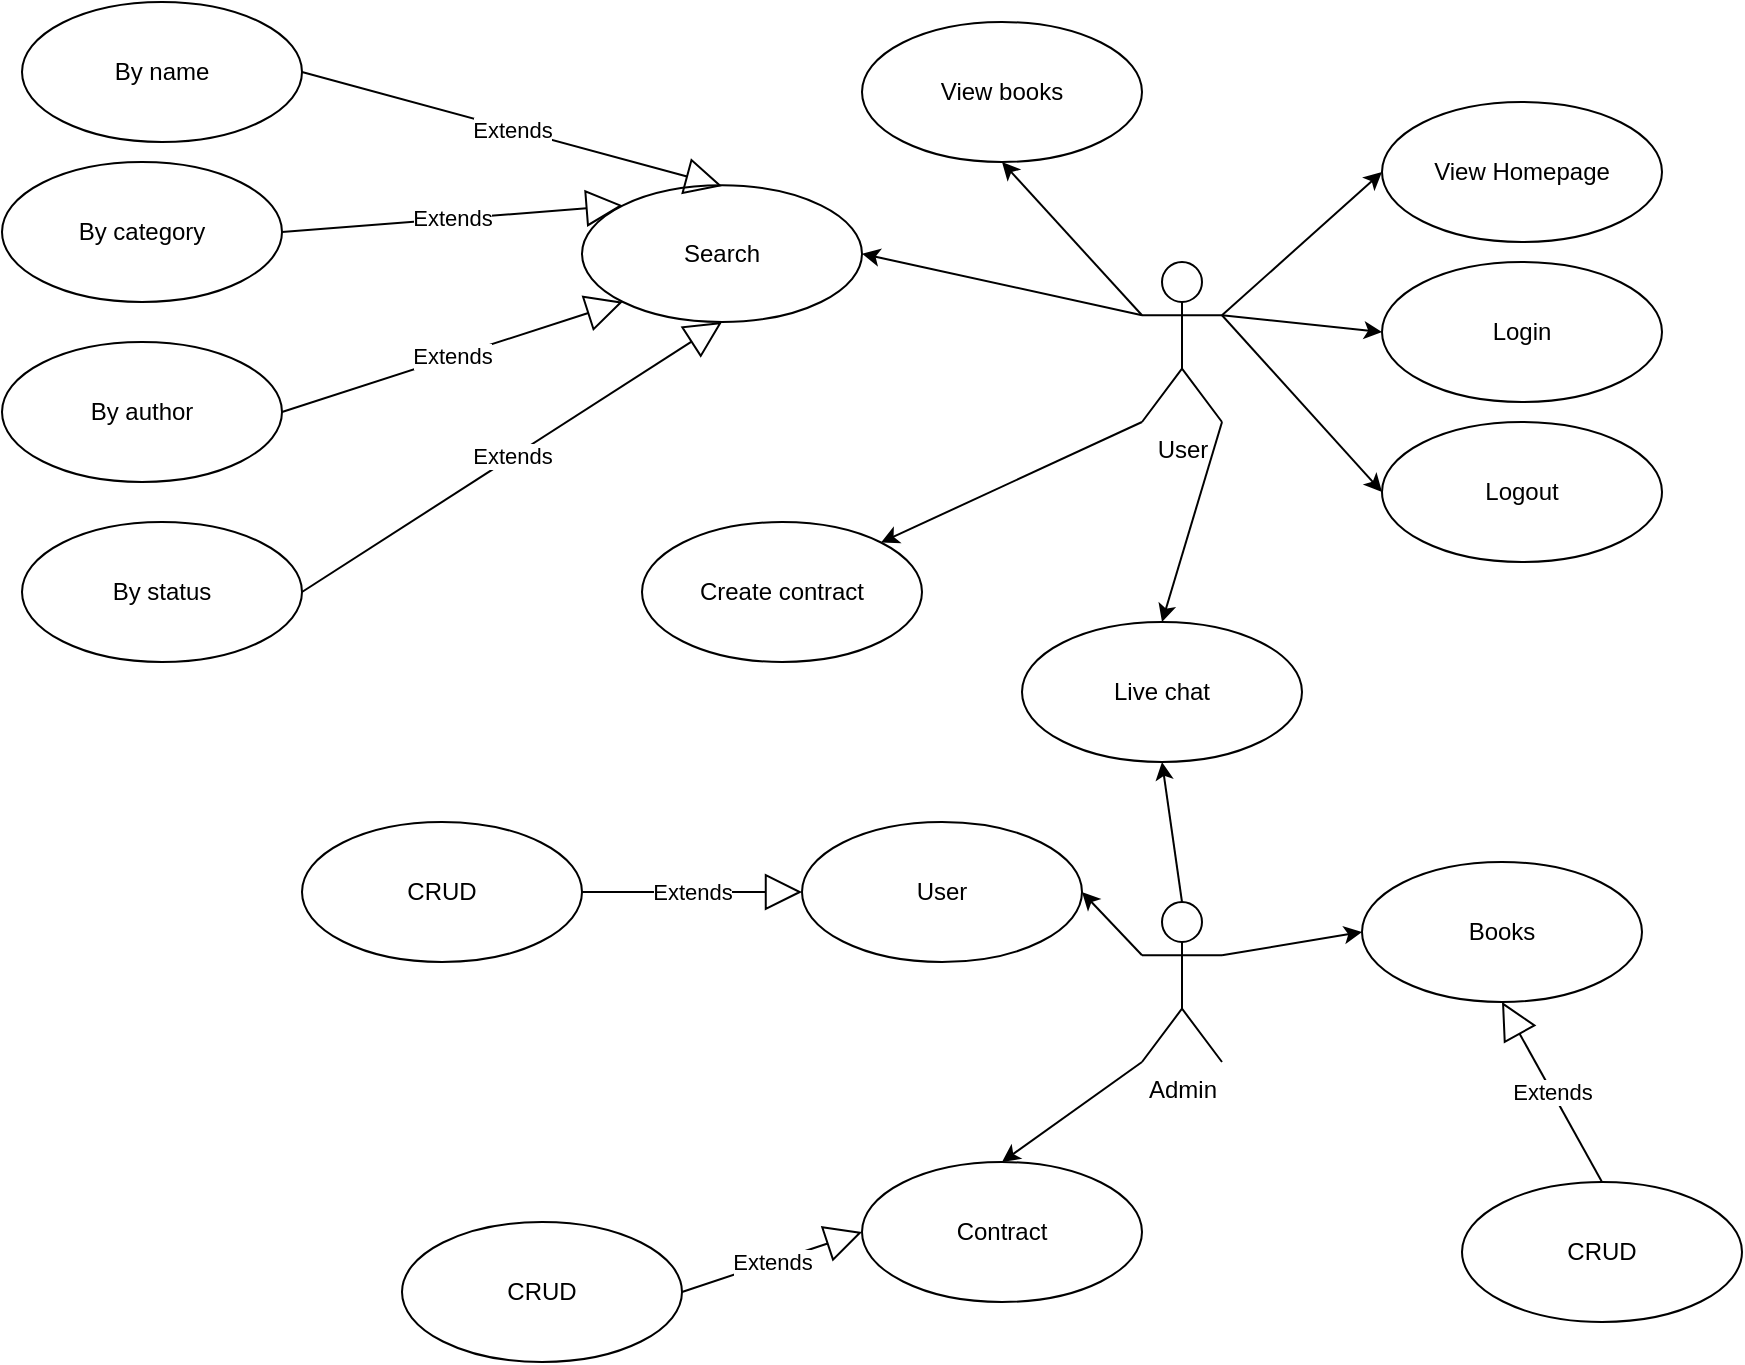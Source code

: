 <mxfile version="13.7.9" type="device"><diagram id="OFQXQHeQwJ6Ge36BTh8D" name="Page-1"><mxGraphModel dx="1796" dy="725" grid="1" gridSize="10" guides="1" tooltips="1" connect="1" arrows="1" fold="1" page="1" pageScale="1" pageWidth="850" pageHeight="1100" math="0" shadow="0"><root><mxCell id="0"/><mxCell id="1" parent="0"/><mxCell id="YX1xKCf0Ag8yRq270EQI-1" value="User" style="shape=umlActor;verticalLabelPosition=bottom;verticalAlign=top;html=1;outlineConnect=0;" vertex="1" parent="1"><mxGeometry x="540" y="160" width="40" height="80" as="geometry"/></mxCell><mxCell id="YX1xKCf0Ag8yRq270EQI-2" value="Admin" style="shape=umlActor;verticalLabelPosition=bottom;verticalAlign=top;html=1;outlineConnect=0;" vertex="1" parent="1"><mxGeometry x="540" y="480" width="40" height="80" as="geometry"/></mxCell><mxCell id="YX1xKCf0Ag8yRq270EQI-5" value="" style="endArrow=classic;html=1;exitX=1;exitY=0.333;exitDx=0;exitDy=0;exitPerimeter=0;entryX=0;entryY=0.5;entryDx=0;entryDy=0;" edge="1" parent="1" source="YX1xKCf0Ag8yRq270EQI-1" target="YX1xKCf0Ag8yRq270EQI-6"><mxGeometry width="50" height="50" relative="1" as="geometry"><mxPoint x="580" y="190" as="sourcePoint"/><mxPoint x="660" y="120" as="targetPoint"/></mxGeometry></mxCell><mxCell id="YX1xKCf0Ag8yRq270EQI-6" value="View Homepage" style="ellipse;whiteSpace=wrap;html=1;" vertex="1" parent="1"><mxGeometry x="660" y="80" width="140" height="70" as="geometry"/></mxCell><mxCell id="YX1xKCf0Ag8yRq270EQI-7" value="" style="endArrow=classic;html=1;entryX=0;entryY=0.5;entryDx=0;entryDy=0;exitX=1;exitY=0.333;exitDx=0;exitDy=0;exitPerimeter=0;" edge="1" parent="1" target="YX1xKCf0Ag8yRq270EQI-8" source="YX1xKCf0Ag8yRq270EQI-1"><mxGeometry width="50" height="50" relative="1" as="geometry"><mxPoint x="570" y="260" as="sourcePoint"/><mxPoint x="660" y="200" as="targetPoint"/></mxGeometry></mxCell><mxCell id="YX1xKCf0Ag8yRq270EQI-8" value="Login" style="ellipse;whiteSpace=wrap;html=1;" vertex="1" parent="1"><mxGeometry x="660" y="160" width="140" height="70" as="geometry"/></mxCell><mxCell id="YX1xKCf0Ag8yRq270EQI-9" value="" style="endArrow=classic;html=1;entryX=0;entryY=0.5;entryDx=0;entryDy=0;exitX=1;exitY=0.333;exitDx=0;exitDy=0;exitPerimeter=0;" edge="1" parent="1" target="YX1xKCf0Ag8yRq270EQI-10" source="YX1xKCf0Ag8yRq270EQI-1"><mxGeometry width="50" height="50" relative="1" as="geometry"><mxPoint x="580" y="190" as="sourcePoint"/><mxPoint x="660" y="280" as="targetPoint"/></mxGeometry></mxCell><mxCell id="YX1xKCf0Ag8yRq270EQI-10" value="Logout" style="ellipse;whiteSpace=wrap;html=1;" vertex="1" parent="1"><mxGeometry x="660" y="240" width="140" height="70" as="geometry"/></mxCell><mxCell id="YX1xKCf0Ag8yRq270EQI-11" value="" style="endArrow=classic;html=1;entryX=0.5;entryY=1;entryDx=0;entryDy=0;exitX=0;exitY=0.333;exitDx=0;exitDy=0;exitPerimeter=0;" edge="1" parent="1" target="YX1xKCf0Ag8yRq270EQI-12" source="YX1xKCf0Ag8yRq270EQI-1"><mxGeometry width="50" height="50" relative="1" as="geometry"><mxPoint x="320" y="146.667" as="sourcePoint"/><mxPoint x="400" y="80" as="targetPoint"/></mxGeometry></mxCell><mxCell id="YX1xKCf0Ag8yRq270EQI-12" value="View books" style="ellipse;whiteSpace=wrap;html=1;" vertex="1" parent="1"><mxGeometry x="400" y="40" width="140" height="70" as="geometry"/></mxCell><mxCell id="YX1xKCf0Ag8yRq270EQI-13" value="" style="endArrow=classic;html=1;entryX=1;entryY=0.5;entryDx=0;entryDy=0;exitX=0;exitY=0.333;exitDx=0;exitDy=0;exitPerimeter=0;" edge="1" parent="1" target="YX1xKCf0Ag8yRq270EQI-14" source="YX1xKCf0Ag8yRq270EQI-1"><mxGeometry width="50" height="50" relative="1" as="geometry"><mxPoint x="400" y="268.337" as="sourcePoint"/><mxPoint x="260" y="161.67" as="targetPoint"/></mxGeometry></mxCell><mxCell id="YX1xKCf0Ag8yRq270EQI-14" value="Search" style="ellipse;whiteSpace=wrap;html=1;" vertex="1" parent="1"><mxGeometry x="260" y="121.67" width="140" height="68.33" as="geometry"/></mxCell><mxCell id="YX1xKCf0Ag8yRq270EQI-15" value="" style="endArrow=classic;html=1;entryX=1;entryY=0;entryDx=0;entryDy=0;exitX=0;exitY=1;exitDx=0;exitDy=0;exitPerimeter=0;" edge="1" parent="1" target="YX1xKCf0Ag8yRq270EQI-16" source="YX1xKCf0Ag8yRq270EQI-1"><mxGeometry width="50" height="50" relative="1" as="geometry"><mxPoint x="500" y="479.997" as="sourcePoint"/><mxPoint x="360" y="373.33" as="targetPoint"/></mxGeometry></mxCell><mxCell id="YX1xKCf0Ag8yRq270EQI-16" value="Create contract" style="ellipse;whiteSpace=wrap;html=1;" vertex="1" parent="1"><mxGeometry x="290" y="290" width="140" height="70" as="geometry"/></mxCell><mxCell id="YX1xKCf0Ag8yRq270EQI-17" value="Extends" style="endArrow=block;endSize=16;endFill=0;html=1;exitX=1;exitY=0.5;exitDx=0;exitDy=0;" edge="1" parent="1" source="YX1xKCf0Ag8yRq270EQI-21"><mxGeometry width="160" relative="1" as="geometry"><mxPoint x="120" y="70" as="sourcePoint"/><mxPoint x="330" y="122" as="targetPoint"/></mxGeometry></mxCell><mxCell id="YX1xKCf0Ag8yRq270EQI-18" value="Extends" style="endArrow=block;endSize=16;endFill=0;html=1;entryX=0;entryY=0;entryDx=0;entryDy=0;exitX=1;exitY=0.5;exitDx=0;exitDy=0;" edge="1" parent="1" source="YX1xKCf0Ag8yRq270EQI-22" target="YX1xKCf0Ag8yRq270EQI-14"><mxGeometry width="160" relative="1" as="geometry"><mxPoint x="120" y="120" as="sourcePoint"/><mxPoint x="340" y="131.67" as="targetPoint"/></mxGeometry></mxCell><mxCell id="YX1xKCf0Ag8yRq270EQI-19" value="Extends" style="endArrow=block;endSize=16;endFill=0;html=1;entryX=0;entryY=1;entryDx=0;entryDy=0;exitX=1;exitY=0.5;exitDx=0;exitDy=0;" edge="1" parent="1" source="YX1xKCf0Ag8yRq270EQI-23" target="YX1xKCf0Ag8yRq270EQI-14"><mxGeometry width="160" relative="1" as="geometry"><mxPoint x="110" y="230" as="sourcePoint"/><mxPoint x="350" y="141.67" as="targetPoint"/></mxGeometry></mxCell><mxCell id="YX1xKCf0Ag8yRq270EQI-20" value="Extends" style="endArrow=block;endSize=16;endFill=0;html=1;entryX=0.5;entryY=1;entryDx=0;entryDy=0;exitX=1;exitY=0.5;exitDx=0;exitDy=0;" edge="1" parent="1" source="YX1xKCf0Ag8yRq270EQI-24" target="YX1xKCf0Ag8yRq270EQI-14"><mxGeometry width="160" relative="1" as="geometry"><mxPoint x="120" y="320" as="sourcePoint"/><mxPoint x="360" y="151.67" as="targetPoint"/></mxGeometry></mxCell><mxCell id="YX1xKCf0Ag8yRq270EQI-21" value="By name" style="ellipse;whiteSpace=wrap;html=1;" vertex="1" parent="1"><mxGeometry x="-20" y="30" width="140" height="70" as="geometry"/></mxCell><mxCell id="YX1xKCf0Ag8yRq270EQI-22" value="By category" style="ellipse;whiteSpace=wrap;html=1;" vertex="1" parent="1"><mxGeometry x="-30" y="110" width="140" height="70" as="geometry"/></mxCell><mxCell id="YX1xKCf0Ag8yRq270EQI-23" value="By author" style="ellipse;whiteSpace=wrap;html=1;" vertex="1" parent="1"><mxGeometry x="-30" y="200" width="140" height="70" as="geometry"/></mxCell><mxCell id="YX1xKCf0Ag8yRq270EQI-24" value="By status" style="ellipse;whiteSpace=wrap;html=1;" vertex="1" parent="1"><mxGeometry x="-20" y="290" width="140" height="70" as="geometry"/></mxCell><mxCell id="YX1xKCf0Ag8yRq270EQI-26" value="" style="endArrow=classic;html=1;entryX=0.5;entryY=0;entryDx=0;entryDy=0;exitX=1;exitY=1;exitDx=0;exitDy=0;exitPerimeter=0;" edge="1" parent="1" target="YX1xKCf0Ag8yRq270EQI-27" source="YX1xKCf0Ag8yRq270EQI-1"><mxGeometry width="50" height="50" relative="1" as="geometry"><mxPoint x="760" y="280" as="sourcePoint"/><mxPoint x="550" y="423.33" as="targetPoint"/></mxGeometry></mxCell><mxCell id="YX1xKCf0Ag8yRq270EQI-27" value="Live chat" style="ellipse;whiteSpace=wrap;html=1;" vertex="1" parent="1"><mxGeometry x="480" y="340" width="140" height="70" as="geometry"/></mxCell><mxCell id="YX1xKCf0Ag8yRq270EQI-28" value="" style="endArrow=classic;html=1;entryX=0.5;entryY=1;entryDx=0;entryDy=0;exitX=0.5;exitY=0;exitDx=0;exitDy=0;exitPerimeter=0;" edge="1" parent="1" source="YX1xKCf0Ag8yRq270EQI-2" target="YX1xKCf0Ag8yRq270EQI-27"><mxGeometry width="50" height="50" relative="1" as="geometry"><mxPoint x="590" y="250" as="sourcePoint"/><mxPoint x="560" y="350" as="targetPoint"/></mxGeometry></mxCell><mxCell id="YX1xKCf0Ag8yRq270EQI-31" value="Extends" style="endArrow=block;endSize=16;endFill=0;html=1;exitX=1;exitY=0.5;exitDx=0;exitDy=0;entryX=0;entryY=0.5;entryDx=0;entryDy=0;" edge="1" parent="1" source="YX1xKCf0Ag8yRq270EQI-32" target="YX1xKCf0Ag8yRq270EQI-37"><mxGeometry width="160" relative="1" as="geometry"><mxPoint x="260" y="470" as="sourcePoint"/><mxPoint x="370" y="475" as="targetPoint"/></mxGeometry></mxCell><mxCell id="YX1xKCf0Ag8yRq270EQI-32" value="CRUD" style="ellipse;whiteSpace=wrap;html=1;" vertex="1" parent="1"><mxGeometry x="120" y="440" width="140" height="70" as="geometry"/></mxCell><mxCell id="YX1xKCf0Ag8yRq270EQI-34" value="CRUD" style="ellipse;whiteSpace=wrap;html=1;" vertex="1" parent="1"><mxGeometry x="700" y="620" width="140" height="70" as="geometry"/></mxCell><mxCell id="YX1xKCf0Ag8yRq270EQI-36" value="CRUD" style="ellipse;whiteSpace=wrap;html=1;" vertex="1" parent="1"><mxGeometry x="170" y="640" width="140" height="70" as="geometry"/></mxCell><mxCell id="YX1xKCf0Ag8yRq270EQI-37" value="User" style="ellipse;whiteSpace=wrap;html=1;" vertex="1" parent="1"><mxGeometry x="370" y="440" width="140" height="70" as="geometry"/></mxCell><mxCell id="YX1xKCf0Ag8yRq270EQI-39" value="Contract" style="ellipse;whiteSpace=wrap;html=1;" vertex="1" parent="1"><mxGeometry x="400" y="610" width="140" height="70" as="geometry"/></mxCell><mxCell id="YX1xKCf0Ag8yRq270EQI-40" value="Extends" style="endArrow=block;endSize=16;endFill=0;html=1;exitX=1;exitY=0.5;exitDx=0;exitDy=0;entryX=0;entryY=0.5;entryDx=0;entryDy=0;" edge="1" parent="1" source="YX1xKCf0Ag8yRq270EQI-36" target="YX1xKCf0Ag8yRq270EQI-39"><mxGeometry width="160" relative="1" as="geometry"><mxPoint x="270" y="485" as="sourcePoint"/><mxPoint x="380" y="485" as="targetPoint"/></mxGeometry></mxCell><mxCell id="YX1xKCf0Ag8yRq270EQI-41" value="" style="endArrow=classic;html=1;entryX=1;entryY=0.5;entryDx=0;entryDy=0;exitX=0;exitY=0.333;exitDx=0;exitDy=0;exitPerimeter=0;" edge="1" parent="1" source="YX1xKCf0Ag8yRq270EQI-2" target="YX1xKCf0Ag8yRq270EQI-37"><mxGeometry width="50" height="50" relative="1" as="geometry"><mxPoint x="550" y="196.667" as="sourcePoint"/><mxPoint x="480" y="120" as="targetPoint"/></mxGeometry></mxCell><mxCell id="YX1xKCf0Ag8yRq270EQI-42" value="" style="endArrow=classic;html=1;entryX=0.5;entryY=0;entryDx=0;entryDy=0;exitX=0;exitY=1;exitDx=0;exitDy=0;exitPerimeter=0;" edge="1" parent="1" source="YX1xKCf0Ag8yRq270EQI-2" target="YX1xKCf0Ag8yRq270EQI-39"><mxGeometry width="50" height="50" relative="1" as="geometry"><mxPoint x="560" y="206.667" as="sourcePoint"/><mxPoint x="490" y="130" as="targetPoint"/></mxGeometry></mxCell><mxCell id="YX1xKCf0Ag8yRq270EQI-43" value="Extends" style="endArrow=block;endSize=16;endFill=0;html=1;exitX=0.5;exitY=0;exitDx=0;exitDy=0;entryX=0.5;entryY=1;entryDx=0;entryDy=0;" edge="1" parent="1" target="YX1xKCf0Ag8yRq270EQI-44" source="YX1xKCf0Ag8yRq270EQI-34"><mxGeometry width="160" relative="1" as="geometry"><mxPoint x="540" y="495" as="sourcePoint"/><mxPoint x="650" y="495" as="targetPoint"/></mxGeometry></mxCell><mxCell id="YX1xKCf0Ag8yRq270EQI-44" value="Books" style="ellipse;whiteSpace=wrap;html=1;" vertex="1" parent="1"><mxGeometry x="650" y="460" width="140" height="70" as="geometry"/></mxCell><mxCell id="YX1xKCf0Ag8yRq270EQI-45" value="" style="endArrow=classic;html=1;entryX=0;entryY=0.5;entryDx=0;entryDy=0;exitX=1;exitY=0.333;exitDx=0;exitDy=0;exitPerimeter=0;" edge="1" parent="1" source="YX1xKCf0Ag8yRq270EQI-2" target="YX1xKCf0Ag8yRq270EQI-44"><mxGeometry width="50" height="50" relative="1" as="geometry"><mxPoint x="550" y="516.667" as="sourcePoint"/><mxPoint x="520" y="485" as="targetPoint"/></mxGeometry></mxCell></root></mxGraphModel></diagram></mxfile>